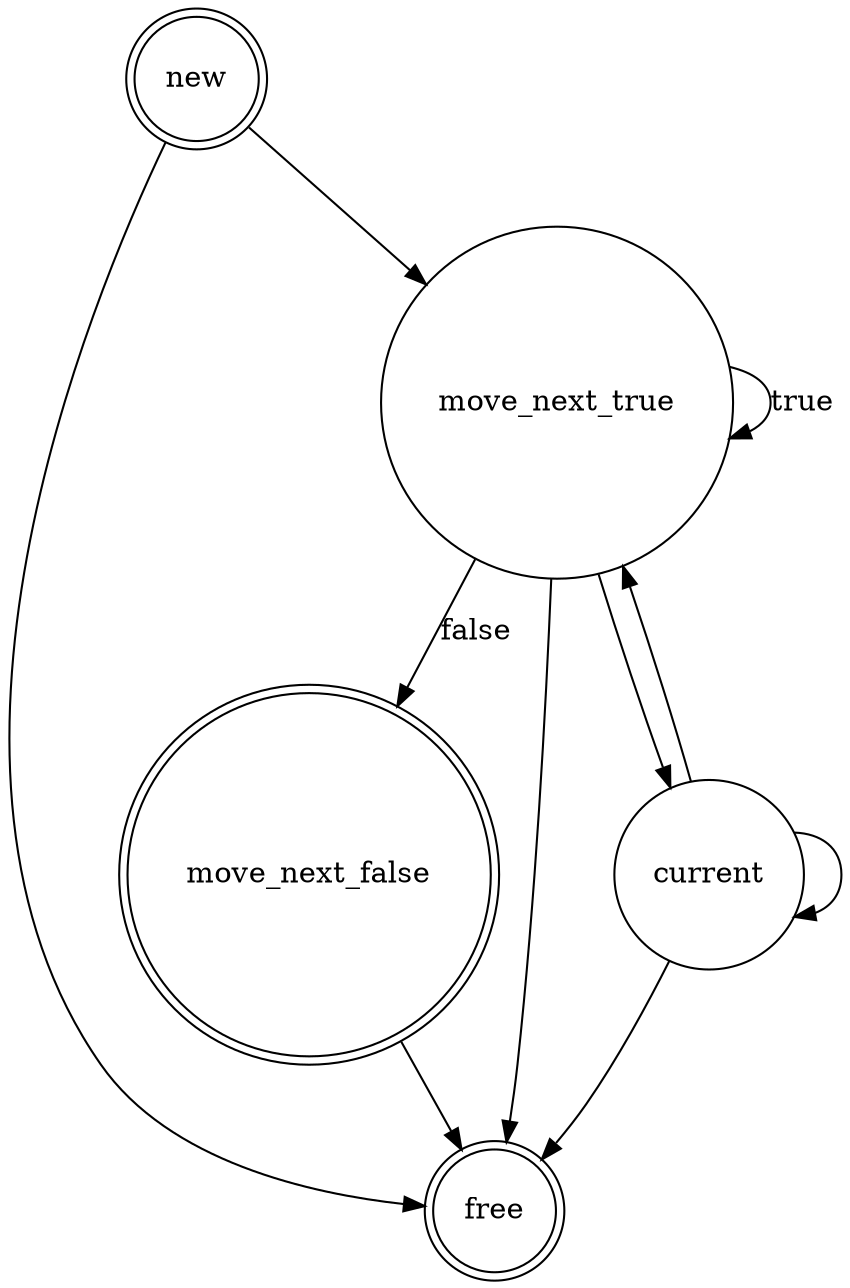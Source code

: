 digraph iterator {
  node[shape = doublecircle];
  new, move_next_false, free;
  node[shape = circle];
  new->move_next_true->free;
  new->free;
  move_next_true->move_next_true[label = "true"];
  move_next_true->current->current->move_next_true;
  move_next_true->move_next_false[label = "false"];
  move_next_false->free;
  current->free;
}
